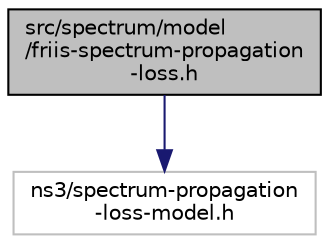 digraph "src/spectrum/model/friis-spectrum-propagation-loss.h"
{
 // LATEX_PDF_SIZE
  edge [fontname="Helvetica",fontsize="10",labelfontname="Helvetica",labelfontsize="10"];
  node [fontname="Helvetica",fontsize="10",shape=record];
  Node1 [label="src/spectrum/model\l/friis-spectrum-propagation\l-loss.h",height=0.2,width=0.4,color="black", fillcolor="grey75", style="filled", fontcolor="black",tooltip=" "];
  Node1 -> Node2 [color="midnightblue",fontsize="10",style="solid",fontname="Helvetica"];
  Node2 [label="ns3/spectrum-propagation\l-loss-model.h",height=0.2,width=0.4,color="grey75", fillcolor="white", style="filled",tooltip=" "];
}
